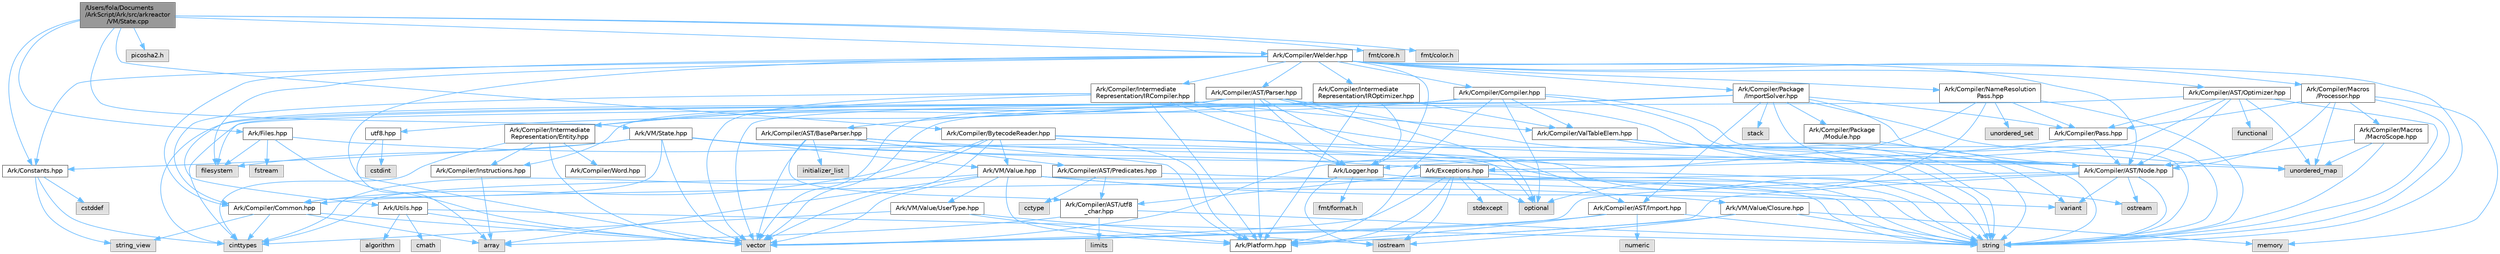 digraph "/Users/fola/Documents/ArkScript/Ark/src/arkreactor/VM/State.cpp"
{
 // INTERACTIVE_SVG=YES
 // LATEX_PDF_SIZE
  bgcolor="transparent";
  edge [fontname=Helvetica,fontsize=10,labelfontname=Helvetica,labelfontsize=10];
  node [fontname=Helvetica,fontsize=10,shape=box,height=0.2,width=0.4];
  Node1 [id="Node000001",label="/Users/fola/Documents\l/ArkScript/Ark/src/arkreactor\l/VM/State.cpp",height=0.2,width=0.4,color="gray40", fillcolor="grey60", style="filled", fontcolor="black",tooltip=" "];
  Node1 -> Node2 [id="edge1_Node000001_Node000002",color="steelblue1",style="solid",tooltip=" "];
  Node2 [id="Node000002",label="Ark/VM/State.hpp",height=0.2,width=0.4,color="grey40", fillcolor="white", style="filled",URL="$d0/db5/State_8hpp.html",tooltip="State used by the virtual machine: it loads the bytecode, can compile it if needed,..."];
  Node2 -> Node3 [id="edge2_Node000002_Node000003",color="steelblue1",style="solid",tooltip=" "];
  Node3 [id="Node000003",label="string",height=0.2,width=0.4,color="grey60", fillcolor="#E0E0E0", style="filled",tooltip=" "];
  Node2 -> Node4 [id="edge3_Node000002_Node000004",color="steelblue1",style="solid",tooltip=" "];
  Node4 [id="Node000004",label="vector",height=0.2,width=0.4,color="grey60", fillcolor="#E0E0E0", style="filled",tooltip=" "];
  Node2 -> Node5 [id="edge4_Node000002_Node000005",color="steelblue1",style="solid",tooltip=" "];
  Node5 [id="Node000005",label="unordered_map",height=0.2,width=0.4,color="grey60", fillcolor="#E0E0E0", style="filled",tooltip=" "];
  Node2 -> Node6 [id="edge5_Node000002_Node000006",color="steelblue1",style="solid",tooltip=" "];
  Node6 [id="Node000006",label="filesystem",height=0.2,width=0.4,color="grey60", fillcolor="#E0E0E0", style="filled",tooltip=" "];
  Node2 -> Node7 [id="edge6_Node000002_Node000007",color="steelblue1",style="solid",tooltip=" "];
  Node7 [id="Node000007",label="Ark/Constants.hpp",height=0.2,width=0.4,color="grey40", fillcolor="white", style="filled",URL="$d6/de9/Constants_8hpp.html",tooltip="Constants used by ArkScript."];
  Node7 -> Node8 [id="edge7_Node000007_Node000008",color="steelblue1",style="solid",tooltip=" "];
  Node8 [id="Node000008",label="string_view",height=0.2,width=0.4,color="grey60", fillcolor="#E0E0E0", style="filled",tooltip=" "];
  Node7 -> Node9 [id="edge8_Node000007_Node000009",color="steelblue1",style="solid",tooltip=" "];
  Node9 [id="Node000009",label="cinttypes",height=0.2,width=0.4,color="grey60", fillcolor="#E0E0E0", style="filled",tooltip=" "];
  Node7 -> Node10 [id="edge9_Node000007_Node000010",color="steelblue1",style="solid",tooltip=" "];
  Node10 [id="Node000010",label="cstddef",height=0.2,width=0.4,color="grey60", fillcolor="#E0E0E0", style="filled",tooltip=" "];
  Node2 -> Node11 [id="edge10_Node000002_Node000011",color="steelblue1",style="solid",tooltip=" "];
  Node11 [id="Node000011",label="Ark/VM/Value.hpp",height=0.2,width=0.4,color="grey40", fillcolor="white", style="filled",URL="$de/dfd/Value_8hpp.html",tooltip=" "];
  Node11 -> Node4 [id="edge11_Node000011_Node000004",color="steelblue1",style="solid",tooltip=" "];
  Node11 -> Node12 [id="edge12_Node000011_Node000012",color="steelblue1",style="solid",tooltip=" "];
  Node12 [id="Node000012",label="variant",height=0.2,width=0.4,color="grey60", fillcolor="#E0E0E0", style="filled",tooltip=" "];
  Node11 -> Node3 [id="edge13_Node000011_Node000003",color="steelblue1",style="solid",tooltip=" "];
  Node11 -> Node9 [id="edge14_Node000011_Node000009",color="steelblue1",style="solid",tooltip=" "];
  Node11 -> Node13 [id="edge15_Node000011_Node000013",color="steelblue1",style="solid",tooltip=" "];
  Node13 [id="Node000013",label="array",height=0.2,width=0.4,color="grey60", fillcolor="#E0E0E0", style="filled",tooltip=" "];
  Node11 -> Node14 [id="edge16_Node000011_Node000014",color="steelblue1",style="solid",tooltip=" "];
  Node14 [id="Node000014",label="Ark/VM/Value/Closure.hpp",height=0.2,width=0.4,color="grey40", fillcolor="white", style="filled",URL="$dc/dd5/Closure_8hpp.html",tooltip="Subtype of the value type, handling closures."];
  Node14 -> Node15 [id="edge17_Node000014_Node000015",color="steelblue1",style="solid",tooltip=" "];
  Node15 [id="Node000015",label="memory",height=0.2,width=0.4,color="grey60", fillcolor="#E0E0E0", style="filled",tooltip=" "];
  Node14 -> Node16 [id="edge18_Node000014_Node000016",color="steelblue1",style="solid",tooltip=" "];
  Node16 [id="Node000016",label="iostream",height=0.2,width=0.4,color="grey60", fillcolor="#E0E0E0", style="filled",tooltip=" "];
  Node14 -> Node3 [id="edge19_Node000014_Node000003",color="steelblue1",style="solid",tooltip=" "];
  Node14 -> Node17 [id="edge20_Node000014_Node000017",color="steelblue1",style="solid",tooltip=" "];
  Node17 [id="Node000017",label="Ark/Platform.hpp",height=0.2,width=0.4,color="grey40", fillcolor="white", style="filled",URL="$d5/d40/Platform_8hpp.html",tooltip="ArkScript configuration macros."];
  Node11 -> Node18 [id="edge21_Node000011_Node000018",color="steelblue1",style="solid",tooltip=" "];
  Node18 [id="Node000018",label="Ark/VM/Value/UserType.hpp",height=0.2,width=0.4,color="grey40", fillcolor="white", style="filled",URL="$dc/d3d/UserType_8hpp.html",tooltip="Subtype of the value, capable of handling any C++ type."];
  Node18 -> Node16 [id="edge22_Node000018_Node000016",color="steelblue1",style="solid",tooltip=" "];
  Node18 -> Node9 [id="edge23_Node000018_Node000009",color="steelblue1",style="solid",tooltip=" "];
  Node18 -> Node17 [id="edge24_Node000018_Node000017",color="steelblue1",style="solid",tooltip=" "];
  Node11 -> Node17 [id="edge25_Node000011_Node000017",color="steelblue1",style="solid",tooltip=" "];
  Node2 -> Node19 [id="edge26_Node000002_Node000019",color="steelblue1",style="solid",tooltip=" "];
  Node19 [id="Node000019",label="Ark/Compiler/Common.hpp",height=0.2,width=0.4,color="grey40", fillcolor="white", style="filled",URL="$d8/ddd/Common_8hpp.html",tooltip="Common code for the compiler."];
  Node19 -> Node13 [id="edge27_Node000019_Node000013",color="steelblue1",style="solid",tooltip=" "];
  Node19 -> Node8 [id="edge28_Node000019_Node000008",color="steelblue1",style="solid",tooltip=" "];
  Node19 -> Node4 [id="edge29_Node000019_Node000004",color="steelblue1",style="solid",tooltip=" "];
  Node19 -> Node9 [id="edge30_Node000019_Node000009",color="steelblue1",style="solid",tooltip=" "];
  Node2 -> Node20 [id="edge31_Node000002_Node000020",color="steelblue1",style="solid",tooltip=" "];
  Node20 [id="Node000020",label="Ark/Exceptions.hpp",height=0.2,width=0.4,color="grey40", fillcolor="white", style="filled",URL="$d2/de9/Exceptions_8hpp.html",tooltip="ArkScript homemade exceptions."];
  Node20 -> Node3 [id="edge32_Node000020_Node000003",color="steelblue1",style="solid",tooltip=" "];
  Node20 -> Node4 [id="edge33_Node000020_Node000004",color="steelblue1",style="solid",tooltip=" "];
  Node20 -> Node21 [id="edge34_Node000020_Node000021",color="steelblue1",style="solid",tooltip=" "];
  Node21 [id="Node000021",label="stdexcept",height=0.2,width=0.4,color="grey60", fillcolor="#E0E0E0", style="filled",tooltip=" "];
  Node20 -> Node22 [id="edge35_Node000020_Node000022",color="steelblue1",style="solid",tooltip=" "];
  Node22 [id="Node000022",label="optional",height=0.2,width=0.4,color="grey60", fillcolor="#E0E0E0", style="filled",tooltip=" "];
  Node20 -> Node23 [id="edge36_Node000020_Node000023",color="steelblue1",style="solid",tooltip=" "];
  Node23 [id="Node000023",label="ostream",height=0.2,width=0.4,color="grey60", fillcolor="#E0E0E0", style="filled",tooltip=" "];
  Node20 -> Node16 [id="edge37_Node000020_Node000016",color="steelblue1",style="solid",tooltip=" "];
  Node20 -> Node24 [id="edge38_Node000020_Node000024",color="steelblue1",style="solid",tooltip=" "];
  Node24 [id="Node000024",label="Ark/Compiler/AST/utf8\l_char.hpp",height=0.2,width=0.4,color="grey40", fillcolor="white", style="filled",URL="$db/d4e/utf8__char_8hpp.html",tooltip=" "];
  Node24 -> Node13 [id="edge39_Node000024_Node000013",color="steelblue1",style="solid",tooltip=" "];
  Node24 -> Node3 [id="edge40_Node000024_Node000003",color="steelblue1",style="solid",tooltip=" "];
  Node24 -> Node25 [id="edge41_Node000024_Node000025",color="steelblue1",style="solid",tooltip=" "];
  Node25 [id="Node000025",label="limits",height=0.2,width=0.4,color="grey60", fillcolor="#E0E0E0", style="filled",tooltip=" "];
  Node20 -> Node17 [id="edge42_Node000020_Node000017",color="steelblue1",style="solid",tooltip=" "];
  Node1 -> Node7 [id="edge43_Node000001_Node000007",color="steelblue1",style="solid",tooltip=" "];
  Node1 -> Node26 [id="edge44_Node000001_Node000026",color="steelblue1",style="solid",tooltip=" "];
  Node26 [id="Node000026",label="Ark/Files.hpp",height=0.2,width=0.4,color="grey40", fillcolor="white", style="filled",URL="$d4/dc0/Files_8hpp.html",tooltip="Lots of utilities about the filesystem."];
  Node26 -> Node3 [id="edge45_Node000026_Node000003",color="steelblue1",style="solid",tooltip=" "];
  Node26 -> Node4 [id="edge46_Node000026_Node000004",color="steelblue1",style="solid",tooltip=" "];
  Node26 -> Node27 [id="edge47_Node000026_Node000027",color="steelblue1",style="solid",tooltip=" "];
  Node27 [id="Node000027",label="fstream",height=0.2,width=0.4,color="grey60", fillcolor="#E0E0E0", style="filled",tooltip=" "];
  Node26 -> Node6 [id="edge48_Node000026_Node000006",color="steelblue1",style="solid",tooltip=" "];
  Node1 -> Node28 [id="edge49_Node000001_Node000028",color="steelblue1",style="solid",tooltip=" "];
  Node28 [id="Node000028",label="Ark/Compiler/Welder.hpp",height=0.2,width=0.4,color="grey40", fillcolor="white", style="filled",URL="$de/d8e/Welder_8hpp.html",tooltip="In charge of welding everything needed to compile code."];
  Node28 -> Node3 [id="edge50_Node000028_Node000003",color="steelblue1",style="solid",tooltip=" "];
  Node28 -> Node4 [id="edge51_Node000028_Node000004",color="steelblue1",style="solid",tooltip=" "];
  Node28 -> Node6 [id="edge52_Node000028_Node000006",color="steelblue1",style="solid",tooltip=" "];
  Node28 -> Node19 [id="edge53_Node000028_Node000019",color="steelblue1",style="solid",tooltip=" "];
  Node28 -> Node29 [id="edge54_Node000028_Node000029",color="steelblue1",style="solid",tooltip=" "];
  Node29 [id="Node000029",label="Ark/Compiler/AST/Node.hpp",height=0.2,width=0.4,color="grey40", fillcolor="white", style="filled",URL="$d7/dc6/Node_8hpp.html",tooltip="AST node used by the parser, optimizer and compiler."];
  Node29 -> Node12 [id="edge55_Node000029_Node000012",color="steelblue1",style="solid",tooltip=" "];
  Node29 -> Node23 [id="edge56_Node000029_Node000023",color="steelblue1",style="solid",tooltip=" "];
  Node29 -> Node3 [id="edge57_Node000029_Node000003",color="steelblue1",style="solid",tooltip=" "];
  Node29 -> Node4 [id="edge58_Node000029_Node000004",color="steelblue1",style="solid",tooltip=" "];
  Node29 -> Node19 [id="edge59_Node000029_Node000019",color="steelblue1",style="solid",tooltip=" "];
  Node29 -> Node17 [id="edge60_Node000029_Node000017",color="steelblue1",style="solid",tooltip=" "];
  Node28 -> Node30 [id="edge61_Node000028_Node000030",color="steelblue1",style="solid",tooltip=" "];
  Node30 [id="Node000030",label="Ark/Compiler/AST/Parser.hpp",height=0.2,width=0.4,color="grey40", fillcolor="white", style="filled",URL="$d7/ddd/Parser_8hpp.html",tooltip="Parse ArkScript code, but do not handle any import declarations."];
  Node30 -> Node31 [id="edge62_Node000030_Node000031",color="steelblue1",style="solid",tooltip=" "];
  Node31 [id="Node000031",label="Ark/Compiler/AST/BaseParser.hpp",height=0.2,width=0.4,color="grey40", fillcolor="white", style="filled",URL="$d3/d70/BaseParser_8hpp.html",tooltip=" "];
  Node31 -> Node3 [id="edge63_Node000031_Node000003",color="steelblue1",style="solid",tooltip=" "];
  Node31 -> Node4 [id="edge64_Node000031_Node000004",color="steelblue1",style="solid",tooltip=" "];
  Node31 -> Node32 [id="edge65_Node000031_Node000032",color="steelblue1",style="solid",tooltip=" "];
  Node32 [id="Node000032",label="initializer_list",height=0.2,width=0.4,color="grey60", fillcolor="#E0E0E0", style="filled",tooltip=" "];
  Node31 -> Node17 [id="edge66_Node000031_Node000017",color="steelblue1",style="solid",tooltip=" "];
  Node31 -> Node33 [id="edge67_Node000031_Node000033",color="steelblue1",style="solid",tooltip=" "];
  Node33 [id="Node000033",label="Ark/Compiler/AST/Predicates.hpp",height=0.2,width=0.4,color="grey40", fillcolor="white", style="filled",URL="$dc/d59/Predicates_8hpp.html",tooltip=" "];
  Node33 -> Node3 [id="edge68_Node000033_Node000003",color="steelblue1",style="solid",tooltip=" "];
  Node33 -> Node34 [id="edge69_Node000033_Node000034",color="steelblue1",style="solid",tooltip=" "];
  Node34 [id="Node000034",label="cctype",height=0.2,width=0.4,color="grey60", fillcolor="#E0E0E0", style="filled",tooltip=" "];
  Node33 -> Node24 [id="edge70_Node000033_Node000024",color="steelblue1",style="solid",tooltip=" "];
  Node31 -> Node24 [id="edge71_Node000031_Node000024",color="steelblue1",style="solid",tooltip=" "];
  Node30 -> Node29 [id="edge72_Node000030_Node000029",color="steelblue1",style="solid",tooltip=" "];
  Node30 -> Node35 [id="edge73_Node000030_Node000035",color="steelblue1",style="solid",tooltip=" "];
  Node35 [id="Node000035",label="Ark/Compiler/AST/Import.hpp",height=0.2,width=0.4,color="grey40", fillcolor="white", style="filled",URL="$d4/d32/Import_8hpp.html",tooltip=" "];
  Node35 -> Node4 [id="edge74_Node000035_Node000004",color="steelblue1",style="solid",tooltip=" "];
  Node35 -> Node3 [id="edge75_Node000035_Node000003",color="steelblue1",style="solid",tooltip=" "];
  Node35 -> Node36 [id="edge76_Node000035_Node000036",color="steelblue1",style="solid",tooltip=" "];
  Node36 [id="Node000036",label="numeric",height=0.2,width=0.4,color="grey60", fillcolor="#E0E0E0", style="filled",tooltip=" "];
  Node35 -> Node17 [id="edge77_Node000035_Node000017",color="steelblue1",style="solid",tooltip=" "];
  Node30 -> Node37 [id="edge78_Node000030_Node000037",color="steelblue1",style="solid",tooltip=" "];
  Node37 [id="Node000037",label="Ark/Logger.hpp",height=0.2,width=0.4,color="grey40", fillcolor="white", style="filled",URL="$d9/d11/Logger_8hpp.html",tooltip="Internal logger."];
  Node37 -> Node16 [id="edge79_Node000037_Node000016",color="steelblue1",style="solid",tooltip=" "];
  Node37 -> Node38 [id="edge80_Node000037_Node000038",color="steelblue1",style="solid",tooltip=" "];
  Node38 [id="Node000038",label="fmt/format.h",height=0.2,width=0.4,color="grey60", fillcolor="#E0E0E0", style="filled",tooltip=" "];
  Node37 -> Node3 [id="edge81_Node000037_Node000003",color="steelblue1",style="solid",tooltip=" "];
  Node30 -> Node39 [id="edge82_Node000030_Node000039",color="steelblue1",style="solid",tooltip=" "];
  Node39 [id="Node000039",label="Ark/Utils.hpp",height=0.2,width=0.4,color="grey40", fillcolor="white", style="filled",URL="$d4/dcb/Ark_2Utils_8hpp.html",tooltip="Lots of utilities about string, filesystem and more."];
  Node39 -> Node40 [id="edge83_Node000039_Node000040",color="steelblue1",style="solid",tooltip=" "];
  Node40 [id="Node000040",label="algorithm",height=0.2,width=0.4,color="grey60", fillcolor="#E0E0E0", style="filled",tooltip=" "];
  Node39 -> Node3 [id="edge84_Node000039_Node000003",color="steelblue1",style="solid",tooltip=" "];
  Node39 -> Node4 [id="edge85_Node000039_Node000004",color="steelblue1",style="solid",tooltip=" "];
  Node39 -> Node41 [id="edge86_Node000039_Node000041",color="steelblue1",style="solid",tooltip=" "];
  Node41 [id="Node000041",label="cmath",height=0.2,width=0.4,color="grey60", fillcolor="#E0E0E0", style="filled",tooltip=" "];
  Node30 -> Node17 [id="edge87_Node000030_Node000017",color="steelblue1",style="solid",tooltip=" "];
  Node30 -> Node3 [id="edge88_Node000030_Node000003",color="steelblue1",style="solid",tooltip=" "];
  Node30 -> Node22 [id="edge89_Node000030_Node000022",color="steelblue1",style="solid",tooltip=" "];
  Node30 -> Node4 [id="edge90_Node000030_Node000004",color="steelblue1",style="solid",tooltip=" "];
  Node30 -> Node42 [id="edge91_Node000030_Node000042",color="steelblue1",style="solid",tooltip=" "];
  Node42 [id="Node000042",label="utf8.hpp",height=0.2,width=0.4,color="grey40", fillcolor="white", style="filled",URL="$d1/d85/utf8_8hpp.html",tooltip=" "];
  Node42 -> Node13 [id="edge92_Node000042_Node000013",color="steelblue1",style="solid",tooltip=" "];
  Node42 -> Node43 [id="edge93_Node000042_Node000043",color="steelblue1",style="solid",tooltip=" "];
  Node43 [id="Node000043",label="cstdint",height=0.2,width=0.4,color="grey60", fillcolor="#E0E0E0", style="filled",tooltip=" "];
  Node28 -> Node44 [id="edge94_Node000028_Node000044",color="steelblue1",style="solid",tooltip=" "];
  Node44 [id="Node000044",label="Ark/Compiler/Compiler.hpp",height=0.2,width=0.4,color="grey40", fillcolor="white", style="filled",URL="$d8/d0f/Compiler_8hpp.html",tooltip="ArkScript compiler is in charge of transforming the AST into bytecode."];
  Node44 -> Node4 [id="edge95_Node000044_Node000004",color="steelblue1",style="solid",tooltip=" "];
  Node44 -> Node3 [id="edge96_Node000044_Node000003",color="steelblue1",style="solid",tooltip=" "];
  Node44 -> Node9 [id="edge97_Node000044_Node000009",color="steelblue1",style="solid",tooltip=" "];
  Node44 -> Node22 [id="edge98_Node000044_Node000022",color="steelblue1",style="solid",tooltip=" "];
  Node44 -> Node17 [id="edge99_Node000044_Node000017",color="steelblue1",style="solid",tooltip=" "];
  Node44 -> Node45 [id="edge100_Node000044_Node000045",color="steelblue1",style="solid",tooltip=" "];
  Node45 [id="Node000045",label="Ark/Compiler/Instructions.hpp",height=0.2,width=0.4,color="grey40", fillcolor="white", style="filled",URL="$d8/daa/Instructions_8hpp.html",tooltip="The different instructions used by the compiler and virtual machine."];
  Node45 -> Node13 [id="edge101_Node000045_Node000013",color="steelblue1",style="solid",tooltip=" "];
  Node44 -> Node46 [id="edge102_Node000044_Node000046",color="steelblue1",style="solid",tooltip=" "];
  Node46 [id="Node000046",label="Ark/Compiler/Intermediate\lRepresentation/Entity.hpp",height=0.2,width=0.4,color="grey40", fillcolor="white", style="filled",URL="$de/da6/Entity_8hpp.html",tooltip="An entity in the IR is a bundle of information."];
  Node46 -> Node9 [id="edge103_Node000046_Node000009",color="steelblue1",style="solid",tooltip=" "];
  Node46 -> Node4 [id="edge104_Node000046_Node000004",color="steelblue1",style="solid",tooltip=" "];
  Node46 -> Node47 [id="edge105_Node000046_Node000047",color="steelblue1",style="solid",tooltip=" "];
  Node47 [id="Node000047",label="Ark/Compiler/Word.hpp",height=0.2,width=0.4,color="grey40", fillcolor="white", style="filled",URL="$db/d53/Word_8hpp.html",tooltip="Describe an instruction and its immediate argument."];
  Node46 -> Node45 [id="edge106_Node000046_Node000045",color="steelblue1",style="solid",tooltip=" "];
  Node44 -> Node29 [id="edge107_Node000044_Node000029",color="steelblue1",style="solid",tooltip=" "];
  Node44 -> Node48 [id="edge108_Node000044_Node000048",color="steelblue1",style="solid",tooltip=" "];
  Node48 [id="Node000048",label="Ark/Compiler/ValTableElem.hpp",height=0.2,width=0.4,color="grey40", fillcolor="white", style="filled",URL="$dd/de7/ValTableElem_8hpp.html",tooltip="The basic value type handled by the compiler."];
  Node48 -> Node12 [id="edge109_Node000048_Node000012",color="steelblue1",style="solid",tooltip=" "];
  Node48 -> Node3 [id="edge110_Node000048_Node000003",color="steelblue1",style="solid",tooltip=" "];
  Node48 -> Node29 [id="edge111_Node000048_Node000029",color="steelblue1",style="solid",tooltip=" "];
  Node28 -> Node49 [id="edge112_Node000028_Node000049",color="steelblue1",style="solid",tooltip=" "];
  Node49 [id="Node000049",label="Ark/Compiler/Intermediate\lRepresentation/IROptimizer.hpp",height=0.2,width=0.4,color="grey40", fillcolor="white", style="filled",URL="$d0/de2/IROptimizer_8hpp.html",tooltip="Optimize IR based on IR entity grouped by 2 (or more)"];
  Node49 -> Node17 [id="edge113_Node000049_Node000017",color="steelblue1",style="solid",tooltip=" "];
  Node49 -> Node37 [id="edge114_Node000049_Node000037",color="steelblue1",style="solid",tooltip=" "];
  Node49 -> Node48 [id="edge115_Node000049_Node000048",color="steelblue1",style="solid",tooltip=" "];
  Node49 -> Node46 [id="edge116_Node000049_Node000046",color="steelblue1",style="solid",tooltip=" "];
  Node28 -> Node50 [id="edge117_Node000028_Node000050",color="steelblue1",style="solid",tooltip=" "];
  Node50 [id="Node000050",label="Ark/Compiler/Intermediate\lRepresentation/IRCompiler.hpp",height=0.2,width=0.4,color="grey40", fillcolor="white", style="filled",URL="$df/d86/IRCompiler_8hpp.html",tooltip="Compile the intermediate representation to bytecode."];
  Node50 -> Node4 [id="edge118_Node000050_Node000004",color="steelblue1",style="solid",tooltip=" "];
  Node50 -> Node3 [id="edge119_Node000050_Node000003",color="steelblue1",style="solid",tooltip=" "];
  Node50 -> Node17 [id="edge120_Node000050_Node000017",color="steelblue1",style="solid",tooltip=" "];
  Node50 -> Node37 [id="edge121_Node000050_Node000037",color="steelblue1",style="solid",tooltip=" "];
  Node50 -> Node19 [id="edge122_Node000050_Node000019",color="steelblue1",style="solid",tooltip=" "];
  Node50 -> Node48 [id="edge123_Node000050_Node000048",color="steelblue1",style="solid",tooltip=" "];
  Node50 -> Node46 [id="edge124_Node000050_Node000046",color="steelblue1",style="solid",tooltip=" "];
  Node28 -> Node7 [id="edge125_Node000028_Node000007",color="steelblue1",style="solid",tooltip=" "];
  Node28 -> Node37 [id="edge126_Node000028_Node000037",color="steelblue1",style="solid",tooltip=" "];
  Node28 -> Node51 [id="edge127_Node000028_Node000051",color="steelblue1",style="solid",tooltip=" "];
  Node51 [id="Node000051",label="Ark/Compiler/Package\l/ImportSolver.hpp",height=0.2,width=0.4,color="grey40", fillcolor="white", style="filled",URL="$d1/db0/ImportSolver_8hpp.html",tooltip="Handle imports, resolve them with modules and everything."];
  Node51 -> Node52 [id="edge128_Node000051_Node000052",color="steelblue1",style="solid",tooltip=" "];
  Node52 [id="Node000052",label="stack",height=0.2,width=0.4,color="grey60", fillcolor="#E0E0E0", style="filled",tooltip=" "];
  Node51 -> Node4 [id="edge129_Node000051_Node000004",color="steelblue1",style="solid",tooltip=" "];
  Node51 -> Node3 [id="edge130_Node000051_Node000003",color="steelblue1",style="solid",tooltip=" "];
  Node51 -> Node6 [id="edge131_Node000051_Node000006",color="steelblue1",style="solid",tooltip=" "];
  Node51 -> Node5 [id="edge132_Node000051_Node000005",color="steelblue1",style="solid",tooltip=" "];
  Node51 -> Node53 [id="edge133_Node000051_Node000053",color="steelblue1",style="solid",tooltip=" "];
  Node53 [id="Node000053",label="Ark/Compiler/Pass.hpp",height=0.2,width=0.4,color="grey40", fillcolor="white", style="filled",URL="$df/d5f/Pass_8hpp.html",tooltip="Interface for a compiler pass (take in an AST, output an AST)"];
  Node53 -> Node29 [id="edge134_Node000053_Node000029",color="steelblue1",style="solid",tooltip=" "];
  Node53 -> Node37 [id="edge135_Node000053_Node000037",color="steelblue1",style="solid",tooltip=" "];
  Node51 -> Node29 [id="edge136_Node000051_Node000029",color="steelblue1",style="solid",tooltip=" "];
  Node51 -> Node35 [id="edge137_Node000051_Node000035",color="steelblue1",style="solid",tooltip=" "];
  Node51 -> Node54 [id="edge138_Node000051_Node000054",color="steelblue1",style="solid",tooltip=" "];
  Node54 [id="Node000054",label="Ark/Compiler/Package\l/Module.hpp",height=0.2,width=0.4,color="grey40", fillcolor="white", style="filled",URL="$dd/db3/Compiler_2Package_2Module_8hpp.html",tooltip=" "];
  Node54 -> Node29 [id="edge139_Node000054_Node000029",color="steelblue1",style="solid",tooltip=" "];
  Node28 -> Node55 [id="edge140_Node000028_Node000055",color="steelblue1",style="solid",tooltip=" "];
  Node55 [id="Node000055",label="Ark/Compiler/Macros\l/Processor.hpp",height=0.2,width=0.4,color="grey40", fillcolor="white", style="filled",URL="$de/db1/Processor_8hpp.html",tooltip="Handles the macros and their expansion in ArkScript source code."];
  Node55 -> Node29 [id="edge141_Node000055_Node000029",color="steelblue1",style="solid",tooltip=" "];
  Node55 -> Node56 [id="edge142_Node000055_Node000056",color="steelblue1",style="solid",tooltip=" "];
  Node56 [id="Node000056",label="Ark/Compiler/Macros\l/MacroScope.hpp",height=0.2,width=0.4,color="grey40", fillcolor="white", style="filled",URL="$d7/dfb/MacroScope_8hpp.html",tooltip="Defines tools to handle macro definitions."];
  Node56 -> Node29 [id="edge143_Node000056_Node000029",color="steelblue1",style="solid",tooltip=" "];
  Node56 -> Node5 [id="edge144_Node000056_Node000005",color="steelblue1",style="solid",tooltip=" "];
  Node56 -> Node3 [id="edge145_Node000056_Node000003",color="steelblue1",style="solid",tooltip=" "];
  Node55 -> Node53 [id="edge146_Node000055_Node000053",color="steelblue1",style="solid",tooltip=" "];
  Node55 -> Node5 [id="edge147_Node000055_Node000005",color="steelblue1",style="solid",tooltip=" "];
  Node55 -> Node15 [id="edge148_Node000055_Node000015",color="steelblue1",style="solid",tooltip=" "];
  Node55 -> Node3 [id="edge149_Node000055_Node000003",color="steelblue1",style="solid",tooltip=" "];
  Node28 -> Node57 [id="edge150_Node000028_Node000057",color="steelblue1",style="solid",tooltip=" "];
  Node57 [id="Node000057",label="Ark/Compiler/AST/Optimizer.hpp",height=0.2,width=0.4,color="grey40", fillcolor="white", style="filled",URL="$db/d93/Optimizer_8hpp.html",tooltip="Optimizes a given ArkScript AST."];
  Node57 -> Node58 [id="edge151_Node000057_Node000058",color="steelblue1",style="solid",tooltip=" "];
  Node58 [id="Node000058",label="functional",height=0.2,width=0.4,color="grey60", fillcolor="#E0E0E0", style="filled",tooltip=" "];
  Node57 -> Node5 [id="edge152_Node000057_Node000005",color="steelblue1",style="solid",tooltip=" "];
  Node57 -> Node3 [id="edge153_Node000057_Node000003",color="steelblue1",style="solid",tooltip=" "];
  Node57 -> Node9 [id="edge154_Node000057_Node000009",color="steelblue1",style="solid",tooltip=" "];
  Node57 -> Node53 [id="edge155_Node000057_Node000053",color="steelblue1",style="solid",tooltip=" "];
  Node57 -> Node29 [id="edge156_Node000057_Node000029",color="steelblue1",style="solid",tooltip=" "];
  Node57 -> Node20 [id="edge157_Node000057_Node000020",color="steelblue1",style="solid",tooltip=" "];
  Node28 -> Node59 [id="edge158_Node000028_Node000059",color="steelblue1",style="solid",tooltip=" "];
  Node59 [id="Node000059",label="Ark/Compiler/NameResolution\lPass.hpp",height=0.2,width=0.4,color="grey40", fillcolor="white", style="filled",URL="$d4/de8/NameResolutionPass_8hpp.html",tooltip=" "];
  Node59 -> Node4 [id="edge159_Node000059_Node000004",color="steelblue1",style="solid",tooltip=" "];
  Node59 -> Node3 [id="edge160_Node000059_Node000003",color="steelblue1",style="solid",tooltip=" "];
  Node59 -> Node22 [id="edge161_Node000059_Node000022",color="steelblue1",style="solid",tooltip=" "];
  Node59 -> Node60 [id="edge162_Node000059_Node000060",color="steelblue1",style="solid",tooltip=" "];
  Node60 [id="Node000060",label="unordered_set",height=0.2,width=0.4,color="grey60", fillcolor="#E0E0E0", style="filled",tooltip=" "];
  Node59 -> Node53 [id="edge163_Node000059_Node000053",color="steelblue1",style="solid",tooltip=" "];
  Node1 -> Node61 [id="edge164_Node000001_Node000061",color="steelblue1",style="solid",tooltip=" "];
  Node61 [id="Node000061",label="picosha2.h",height=0.2,width=0.4,color="grey60", fillcolor="#E0E0E0", style="filled",tooltip=" "];
  Node1 -> Node62 [id="edge165_Node000001_Node000062",color="steelblue1",style="solid",tooltip=" "];
  Node62 [id="Node000062",label="Ark/Compiler/BytecodeReader.hpp",height=0.2,width=0.4,color="grey40", fillcolor="white", style="filled",URL="$d1/d84/BytecodeReader_8hpp.html",tooltip="A bytecode disassembler for ArkScript."];
  Node62 -> Node4 [id="edge166_Node000062_Node000004",color="steelblue1",style="solid",tooltip=" "];
  Node62 -> Node3 [id="edge167_Node000062_Node000003",color="steelblue1",style="solid",tooltip=" "];
  Node62 -> Node9 [id="edge168_Node000062_Node000009",color="steelblue1",style="solid",tooltip=" "];
  Node62 -> Node22 [id="edge169_Node000062_Node000022",color="steelblue1",style="solid",tooltip=" "];
  Node62 -> Node17 [id="edge170_Node000062_Node000017",color="steelblue1",style="solid",tooltip=" "];
  Node62 -> Node19 [id="edge171_Node000062_Node000019",color="steelblue1",style="solid",tooltip=" "];
  Node62 -> Node11 [id="edge172_Node000062_Node000011",color="steelblue1",style="solid",tooltip=" "];
  Node1 -> Node63 [id="edge173_Node000001_Node000063",color="steelblue1",style="solid",tooltip=" "];
  Node63 [id="Node000063",label="fmt/core.h",height=0.2,width=0.4,color="grey60", fillcolor="#E0E0E0", style="filled",tooltip=" "];
  Node1 -> Node64 [id="edge174_Node000001_Node000064",color="steelblue1",style="solid",tooltip=" "];
  Node64 [id="Node000064",label="fmt/color.h",height=0.2,width=0.4,color="grey60", fillcolor="#E0E0E0", style="filled",tooltip=" "];
}
